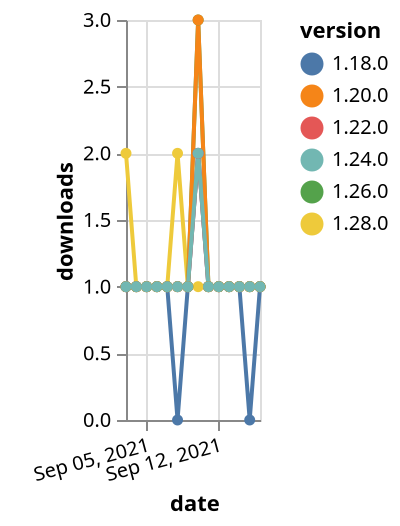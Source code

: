 {"$schema": "https://vega.github.io/schema/vega-lite/v5.json", "description": "A simple bar chart with embedded data.", "data": {"values": [{"date": "2021-09-03", "total": 244, "delta": 1, "version": "1.18.0"}, {"date": "2021-09-04", "total": 245, "delta": 1, "version": "1.18.0"}, {"date": "2021-09-05", "total": 246, "delta": 1, "version": "1.18.0"}, {"date": "2021-09-06", "total": 247, "delta": 1, "version": "1.18.0"}, {"date": "2021-09-07", "total": 248, "delta": 1, "version": "1.18.0"}, {"date": "2021-09-08", "total": 248, "delta": 0, "version": "1.18.0"}, {"date": "2021-09-09", "total": 249, "delta": 1, "version": "1.18.0"}, {"date": "2021-09-10", "total": 251, "delta": 2, "version": "1.18.0"}, {"date": "2021-09-11", "total": 252, "delta": 1, "version": "1.18.0"}, {"date": "2021-09-12", "total": 253, "delta": 1, "version": "1.18.0"}, {"date": "2021-09-13", "total": 254, "delta": 1, "version": "1.18.0"}, {"date": "2021-09-14", "total": 255, "delta": 1, "version": "1.18.0"}, {"date": "2021-09-15", "total": 255, "delta": 0, "version": "1.18.0"}, {"date": "2021-09-16", "total": 256, "delta": 1, "version": "1.18.0"}, {"date": "2021-09-03", "total": 179, "delta": 1, "version": "1.22.0"}, {"date": "2021-09-04", "total": 180, "delta": 1, "version": "1.22.0"}, {"date": "2021-09-05", "total": 181, "delta": 1, "version": "1.22.0"}, {"date": "2021-09-06", "total": 182, "delta": 1, "version": "1.22.0"}, {"date": "2021-09-07", "total": 183, "delta": 1, "version": "1.22.0"}, {"date": "2021-09-08", "total": 184, "delta": 1, "version": "1.22.0"}, {"date": "2021-09-09", "total": 185, "delta": 1, "version": "1.22.0"}, {"date": "2021-09-10", "total": 187, "delta": 2, "version": "1.22.0"}, {"date": "2021-09-11", "total": 188, "delta": 1, "version": "1.22.0"}, {"date": "2021-09-12", "total": 189, "delta": 1, "version": "1.22.0"}, {"date": "2021-09-13", "total": 190, "delta": 1, "version": "1.22.0"}, {"date": "2021-09-14", "total": 191, "delta": 1, "version": "1.22.0"}, {"date": "2021-09-15", "total": 192, "delta": 1, "version": "1.22.0"}, {"date": "2021-09-16", "total": 193, "delta": 1, "version": "1.22.0"}, {"date": "2021-09-03", "total": 112, "delta": 2, "version": "1.28.0"}, {"date": "2021-09-04", "total": 113, "delta": 1, "version": "1.28.0"}, {"date": "2021-09-05", "total": 114, "delta": 1, "version": "1.28.0"}, {"date": "2021-09-06", "total": 115, "delta": 1, "version": "1.28.0"}, {"date": "2021-09-07", "total": 116, "delta": 1, "version": "1.28.0"}, {"date": "2021-09-08", "total": 118, "delta": 2, "version": "1.28.0"}, {"date": "2021-09-09", "total": 119, "delta": 1, "version": "1.28.0"}, {"date": "2021-09-10", "total": 120, "delta": 1, "version": "1.28.0"}, {"date": "2021-09-11", "total": 121, "delta": 1, "version": "1.28.0"}, {"date": "2021-09-12", "total": 122, "delta": 1, "version": "1.28.0"}, {"date": "2021-09-13", "total": 123, "delta": 1, "version": "1.28.0"}, {"date": "2021-09-14", "total": 124, "delta": 1, "version": "1.28.0"}, {"date": "2021-09-15", "total": 125, "delta": 1, "version": "1.28.0"}, {"date": "2021-09-16", "total": 126, "delta": 1, "version": "1.28.0"}, {"date": "2021-09-03", "total": 168, "delta": 1, "version": "1.26.0"}, {"date": "2021-09-04", "total": 169, "delta": 1, "version": "1.26.0"}, {"date": "2021-09-05", "total": 170, "delta": 1, "version": "1.26.0"}, {"date": "2021-09-06", "total": 171, "delta": 1, "version": "1.26.0"}, {"date": "2021-09-07", "total": 172, "delta": 1, "version": "1.26.0"}, {"date": "2021-09-08", "total": 173, "delta": 1, "version": "1.26.0"}, {"date": "2021-09-09", "total": 174, "delta": 1, "version": "1.26.0"}, {"date": "2021-09-10", "total": 177, "delta": 3, "version": "1.26.0"}, {"date": "2021-09-11", "total": 178, "delta": 1, "version": "1.26.0"}, {"date": "2021-09-12", "total": 179, "delta": 1, "version": "1.26.0"}, {"date": "2021-09-13", "total": 180, "delta": 1, "version": "1.26.0"}, {"date": "2021-09-14", "total": 181, "delta": 1, "version": "1.26.0"}, {"date": "2021-09-15", "total": 182, "delta": 1, "version": "1.26.0"}, {"date": "2021-09-16", "total": 183, "delta": 1, "version": "1.26.0"}, {"date": "2021-09-03", "total": 341, "delta": 1, "version": "1.20.0"}, {"date": "2021-09-04", "total": 342, "delta": 1, "version": "1.20.0"}, {"date": "2021-09-05", "total": 343, "delta": 1, "version": "1.20.0"}, {"date": "2021-09-06", "total": 344, "delta": 1, "version": "1.20.0"}, {"date": "2021-09-07", "total": 345, "delta": 1, "version": "1.20.0"}, {"date": "2021-09-08", "total": 346, "delta": 1, "version": "1.20.0"}, {"date": "2021-09-09", "total": 347, "delta": 1, "version": "1.20.0"}, {"date": "2021-09-10", "total": 350, "delta": 3, "version": "1.20.0"}, {"date": "2021-09-11", "total": 351, "delta": 1, "version": "1.20.0"}, {"date": "2021-09-12", "total": 352, "delta": 1, "version": "1.20.0"}, {"date": "2021-09-13", "total": 353, "delta": 1, "version": "1.20.0"}, {"date": "2021-09-14", "total": 354, "delta": 1, "version": "1.20.0"}, {"date": "2021-09-15", "total": 355, "delta": 1, "version": "1.20.0"}, {"date": "2021-09-16", "total": 356, "delta": 1, "version": "1.20.0"}, {"date": "2021-09-03", "total": 155, "delta": 1, "version": "1.24.0"}, {"date": "2021-09-04", "total": 156, "delta": 1, "version": "1.24.0"}, {"date": "2021-09-05", "total": 157, "delta": 1, "version": "1.24.0"}, {"date": "2021-09-06", "total": 158, "delta": 1, "version": "1.24.0"}, {"date": "2021-09-07", "total": 159, "delta": 1, "version": "1.24.0"}, {"date": "2021-09-08", "total": 160, "delta": 1, "version": "1.24.0"}, {"date": "2021-09-09", "total": 161, "delta": 1, "version": "1.24.0"}, {"date": "2021-09-10", "total": 163, "delta": 2, "version": "1.24.0"}, {"date": "2021-09-11", "total": 164, "delta": 1, "version": "1.24.0"}, {"date": "2021-09-12", "total": 165, "delta": 1, "version": "1.24.0"}, {"date": "2021-09-13", "total": 166, "delta": 1, "version": "1.24.0"}, {"date": "2021-09-14", "total": 167, "delta": 1, "version": "1.24.0"}, {"date": "2021-09-15", "total": 168, "delta": 1, "version": "1.24.0"}, {"date": "2021-09-16", "total": 169, "delta": 1, "version": "1.24.0"}]}, "width": "container", "mark": {"type": "line", "point": {"filled": true}}, "encoding": {"x": {"field": "date", "type": "temporal", "timeUnit": "yearmonthdate", "title": "date", "axis": {"labelAngle": -15}}, "y": {"field": "delta", "type": "quantitative", "title": "downloads"}, "color": {"field": "version", "type": "nominal"}, "tooltip": {"field": "delta"}}}